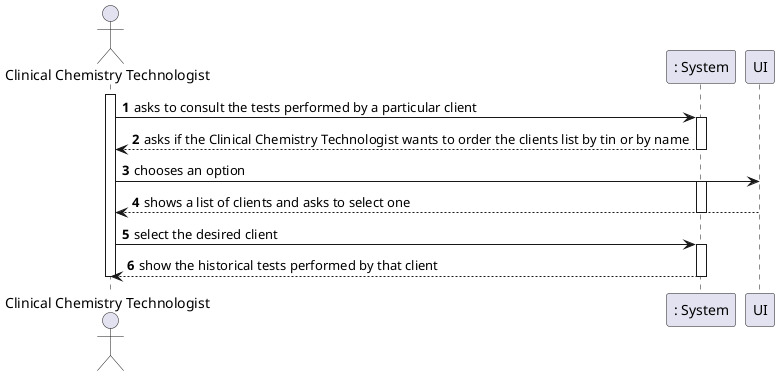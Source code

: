 @startuml
'https://plantuml.com/sequence-diagram

autonumber
actor "Clinical Chemistry Technologist" as CCT
participant ": System" as SYSTEM

activate CCT
CCT -> SYSTEM : asks to consult the tests performed by a particular client
activate SYSTEM
SYSTEM --> CCT : asks if the Clinical Chemistry Technologist wants to order the clients list by tin or by name
deactivate SYSTEM
CCT -> UI : chooses an option
activate SYSTEM
UI --> CCT : shows a list of clients and asks to select one
deactivate SYSTEM
CCT -> SYSTEM : select the desired client
activate SYSTEM
SYSTEM --> CCT : show the historical tests performed by that client
deactivate SYSTEM



deactivate CCT
@enduml